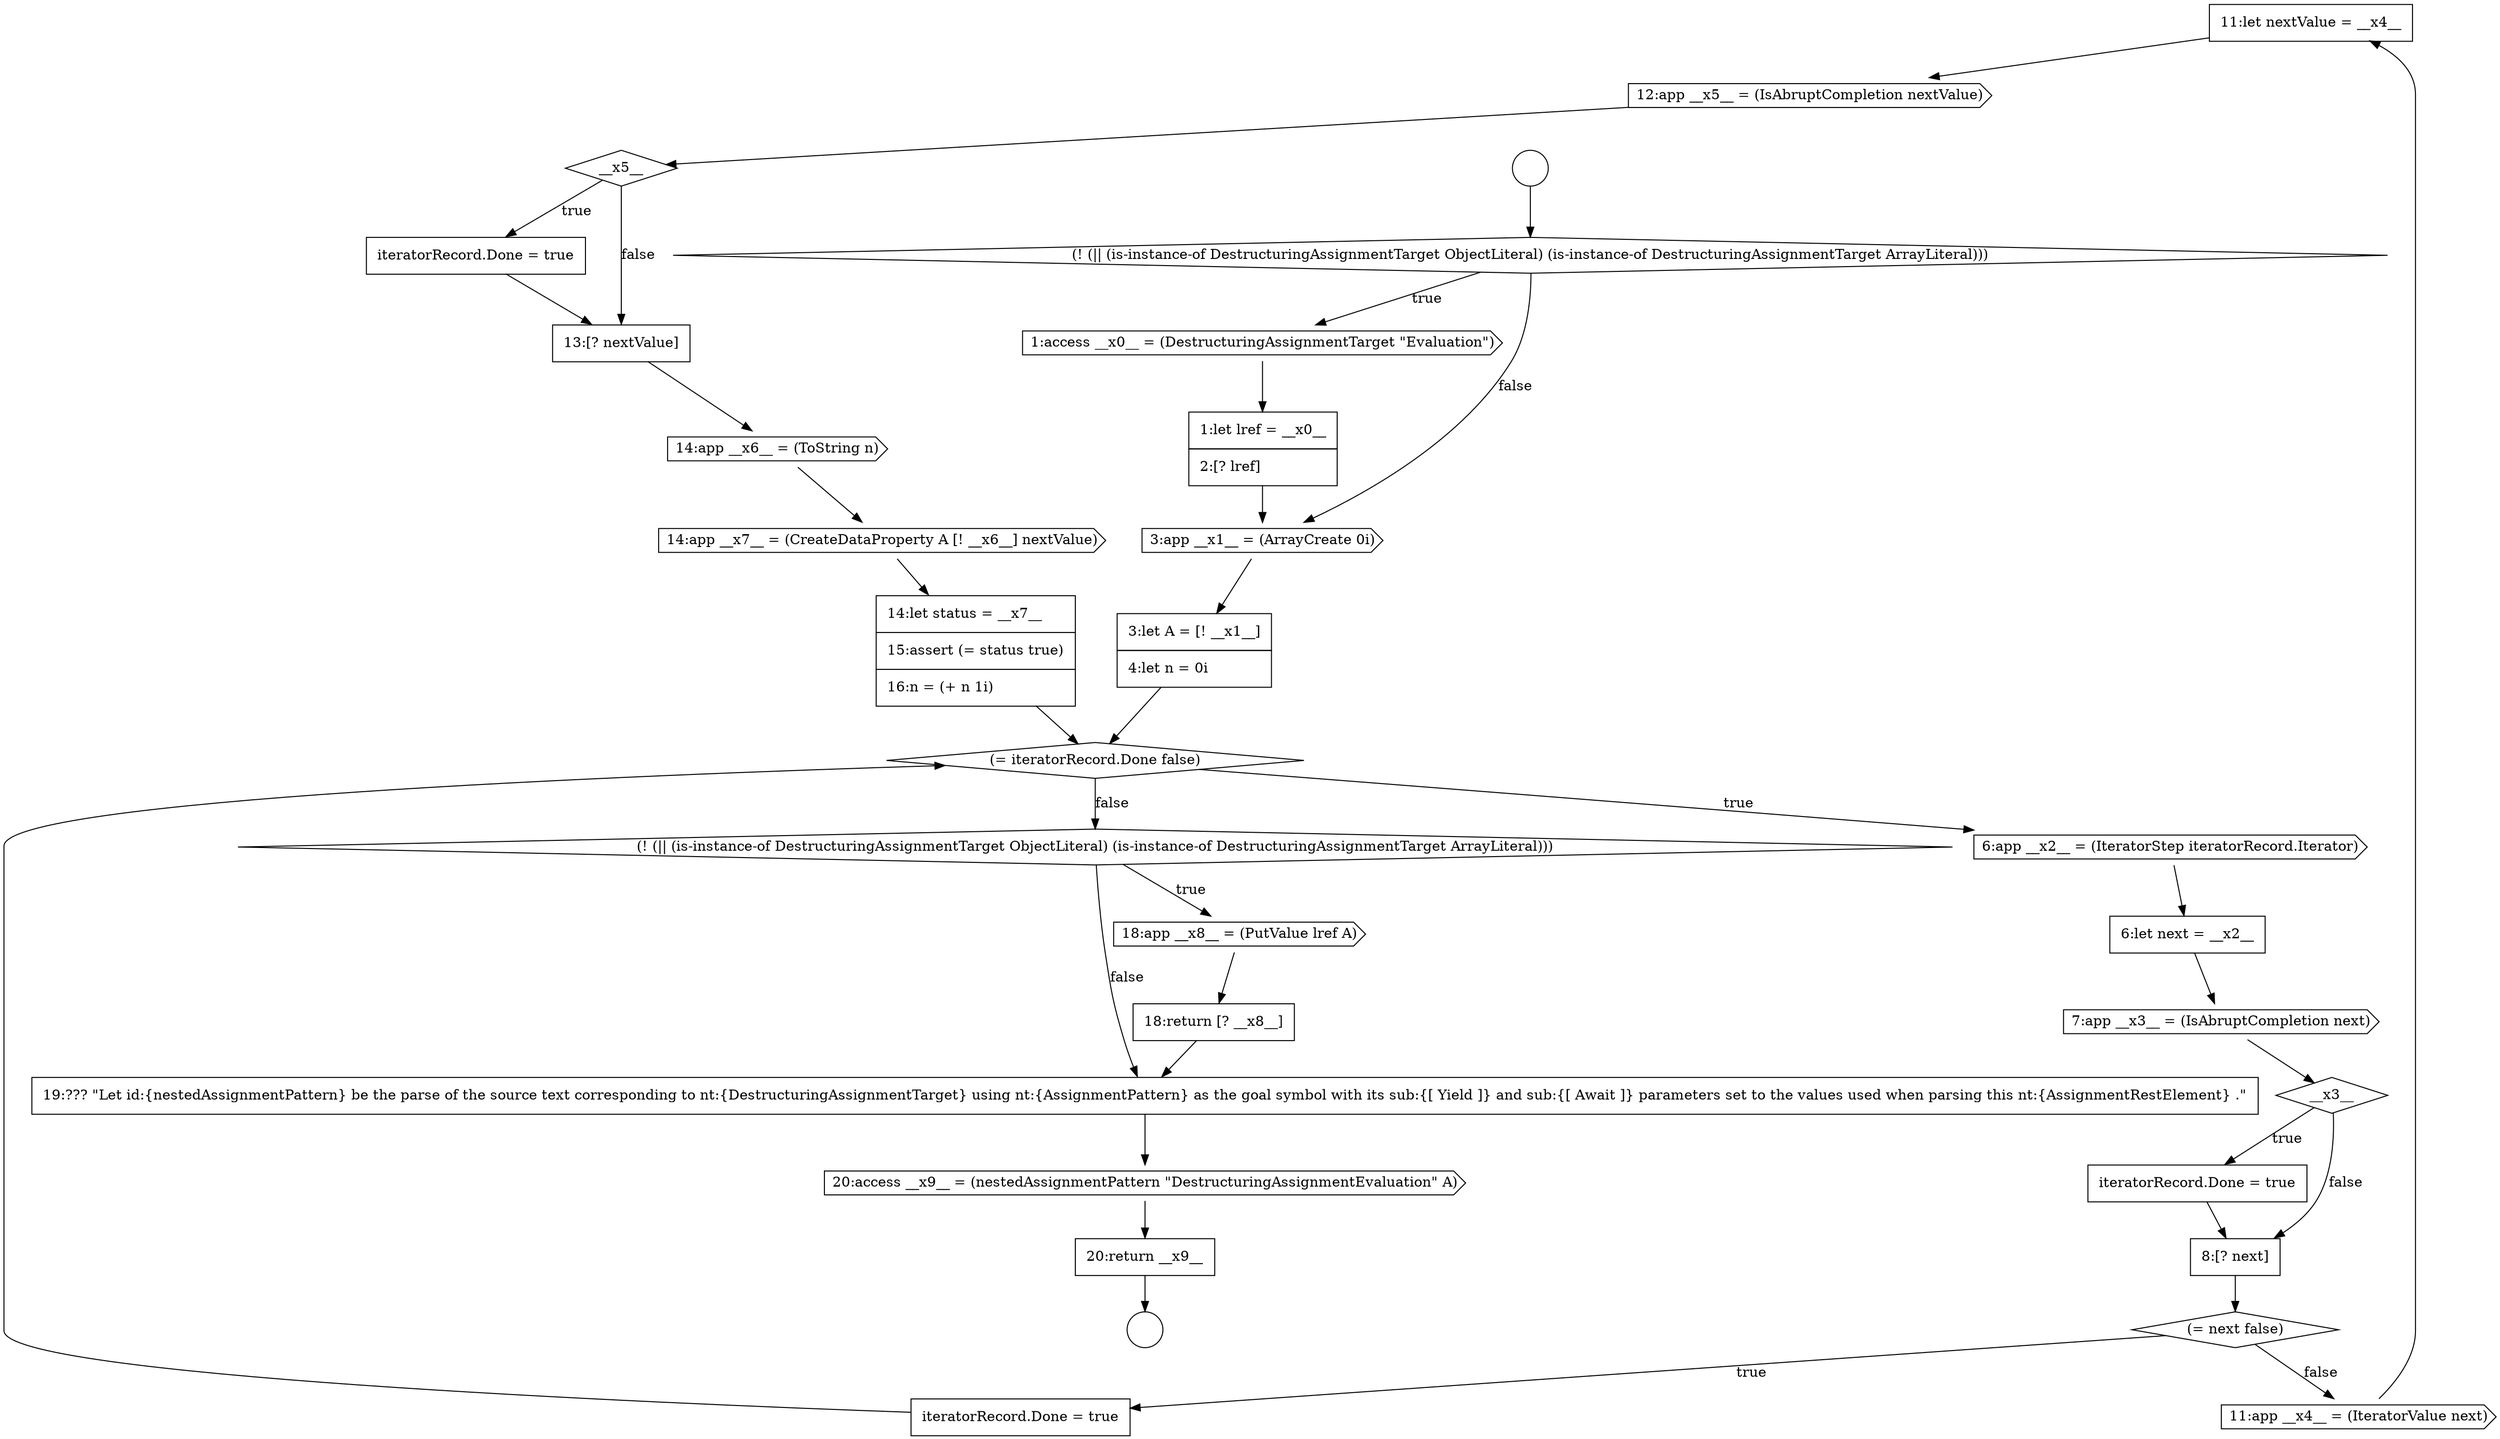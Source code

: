 digraph {
  node5116 [shape=none, margin=0, label=<<font color="black">
    <table border="0" cellborder="1" cellspacing="0" cellpadding="10">
      <tr><td align="left">11:let nextValue = __x4__</td></tr>
    </table>
  </font>> color="black" fillcolor="white" style=filled]
  node5120 [shape=none, margin=0, label=<<font color="black">
    <table border="0" cellborder="1" cellspacing="0" cellpadding="10">
      <tr><td align="left">13:[? nextValue]</td></tr>
    </table>
  </font>> color="black" fillcolor="white" style=filled]
  node5123 [shape=none, margin=0, label=<<font color="black">
    <table border="0" cellborder="1" cellspacing="0" cellpadding="10">
      <tr><td align="left">14:let status = __x7__</td></tr>
      <tr><td align="left">15:assert (= status true)</td></tr>
      <tr><td align="left">16:n = (+ n 1i)</td></tr>
    </table>
  </font>> color="black" fillcolor="white" style=filled]
  node5108 [shape=none, margin=0, label=<<font color="black">
    <table border="0" cellborder="1" cellspacing="0" cellpadding="10">
      <tr><td align="left">6:let next = __x2__</td></tr>
    </table>
  </font>> color="black" fillcolor="white" style=filled]
  node5127 [shape=none, margin=0, label=<<font color="black">
    <table border="0" cellborder="1" cellspacing="0" cellpadding="10">
      <tr><td align="left">19:??? &quot;Let id:{nestedAssignmentPattern} be the parse of the source text corresponding to nt:{DestructuringAssignmentTarget} using nt:{AssignmentPattern} as the goal symbol with its sub:{[ Yield ]} and sub:{[ Await ]} parameters set to the values used when parsing this nt:{AssignmentRestElement} .&quot;</td></tr>
    </table>
  </font>> color="black" fillcolor="white" style=filled]
  node5101 [shape=diamond, label=<<font color="black">(! (|| (is-instance-of DestructuringAssignmentTarget ObjectLiteral) (is-instance-of DestructuringAssignmentTarget ArrayLiteral)))</font>> color="black" fillcolor="white" style=filled]
  node5102 [shape=cds, label=<<font color="black">1:access __x0__ = (DestructuringAssignmentTarget &quot;Evaluation&quot;)</font>> color="black" fillcolor="white" style=filled]
  node5113 [shape=diamond, label=<<font color="black">(= next false)</font>> color="black" fillcolor="white" style=filled]
  node5107 [shape=cds, label=<<font color="black">6:app __x2__ = (IteratorStep iteratorRecord.Iterator)</font>> color="black" fillcolor="white" style=filled]
  node5118 [shape=diamond, label=<<font color="black">__x5__</font>> color="black" fillcolor="white" style=filled]
  node5103 [shape=none, margin=0, label=<<font color="black">
    <table border="0" cellborder="1" cellspacing="0" cellpadding="10">
      <tr><td align="left">1:let lref = __x0__</td></tr>
      <tr><td align="left">2:[? lref]</td></tr>
    </table>
  </font>> color="black" fillcolor="white" style=filled]
  node5114 [shape=none, margin=0, label=<<font color="black">
    <table border="0" cellborder="1" cellspacing="0" cellpadding="10">
      <tr><td align="left">iteratorRecord.Done = true</td></tr>
    </table>
  </font>> color="black" fillcolor="white" style=filled]
  node5106 [shape=diamond, label=<<font color="black">(= iteratorRecord.Done false)</font>> color="black" fillcolor="white" style=filled]
  node5100 [shape=circle label=" " color="black" fillcolor="white" style=filled]
  node5104 [shape=cds, label=<<font color="black">3:app __x1__ = (ArrayCreate 0i)</font>> color="black" fillcolor="white" style=filled]
  node5129 [shape=none, margin=0, label=<<font color="black">
    <table border="0" cellborder="1" cellspacing="0" cellpadding="10">
      <tr><td align="left">20:return __x9__</td></tr>
    </table>
  </font>> color="black" fillcolor="white" style=filled]
  node5117 [shape=cds, label=<<font color="black">12:app __x5__ = (IsAbruptCompletion nextValue)</font>> color="black" fillcolor="white" style=filled]
  node5122 [shape=cds, label=<<font color="black">14:app __x7__ = (CreateDataProperty A [! __x6__] nextValue)</font>> color="black" fillcolor="white" style=filled]
  node5112 [shape=none, margin=0, label=<<font color="black">
    <table border="0" cellborder="1" cellspacing="0" cellpadding="10">
      <tr><td align="left">8:[? next]</td></tr>
    </table>
  </font>> color="black" fillcolor="white" style=filled]
  node5126 [shape=none, margin=0, label=<<font color="black">
    <table border="0" cellborder="1" cellspacing="0" cellpadding="10">
      <tr><td align="left">18:return [? __x8__]</td></tr>
    </table>
  </font>> color="black" fillcolor="white" style=filled]
  node5121 [shape=cds, label=<<font color="black">14:app __x6__ = (ToString n)</font>> color="black" fillcolor="white" style=filled]
  node5099 [shape=circle label=" " color="black" fillcolor="white" style=filled]
  node5125 [shape=cds, label=<<font color="black">18:app __x8__ = (PutValue lref A)</font>> color="black" fillcolor="white" style=filled]
  node5111 [shape=none, margin=0, label=<<font color="black">
    <table border="0" cellborder="1" cellspacing="0" cellpadding="10">
      <tr><td align="left">iteratorRecord.Done = true</td></tr>
    </table>
  </font>> color="black" fillcolor="white" style=filled]
  node5115 [shape=cds, label=<<font color="black">11:app __x4__ = (IteratorValue next)</font>> color="black" fillcolor="white" style=filled]
  node5124 [shape=diamond, label=<<font color="black">(! (|| (is-instance-of DestructuringAssignmentTarget ObjectLiteral) (is-instance-of DestructuringAssignmentTarget ArrayLiteral)))</font>> color="black" fillcolor="white" style=filled]
  node5109 [shape=cds, label=<<font color="black">7:app __x3__ = (IsAbruptCompletion next)</font>> color="black" fillcolor="white" style=filled]
  node5119 [shape=none, margin=0, label=<<font color="black">
    <table border="0" cellborder="1" cellspacing="0" cellpadding="10">
      <tr><td align="left">iteratorRecord.Done = true</td></tr>
    </table>
  </font>> color="black" fillcolor="white" style=filled]
  node5128 [shape=cds, label=<<font color="black">20:access __x9__ = (nestedAssignmentPattern &quot;DestructuringAssignmentEvaluation&quot; A)</font>> color="black" fillcolor="white" style=filled]
  node5105 [shape=none, margin=0, label=<<font color="black">
    <table border="0" cellborder="1" cellspacing="0" cellpadding="10">
      <tr><td align="left">3:let A = [! __x1__]</td></tr>
      <tr><td align="left">4:let n = 0i</td></tr>
    </table>
  </font>> color="black" fillcolor="white" style=filled]
  node5110 [shape=diamond, label=<<font color="black">__x3__</font>> color="black" fillcolor="white" style=filled]
  node5111 -> node5112 [ color="black"]
  node5129 -> node5100 [ color="black"]
  node5105 -> node5106 [ color="black"]
  node5121 -> node5122 [ color="black"]
  node5101 -> node5102 [label=<<font color="black">true</font>> color="black"]
  node5101 -> node5104 [label=<<font color="black">false</font>> color="black"]
  node5124 -> node5125 [label=<<font color="black">true</font>> color="black"]
  node5124 -> node5127 [label=<<font color="black">false</font>> color="black"]
  node5125 -> node5126 [ color="black"]
  node5123 -> node5106 [ color="black"]
  node5110 -> node5111 [label=<<font color="black">true</font>> color="black"]
  node5110 -> node5112 [label=<<font color="black">false</font>> color="black"]
  node5103 -> node5104 [ color="black"]
  node5117 -> node5118 [ color="black"]
  node5106 -> node5107 [label=<<font color="black">true</font>> color="black"]
  node5106 -> node5124 [label=<<font color="black">false</font>> color="black"]
  node5104 -> node5105 [ color="black"]
  node5118 -> node5119 [label=<<font color="black">true</font>> color="black"]
  node5118 -> node5120 [label=<<font color="black">false</font>> color="black"]
  node5099 -> node5101 [ color="black"]
  node5108 -> node5109 [ color="black"]
  node5120 -> node5121 [ color="black"]
  node5116 -> node5117 [ color="black"]
  node5113 -> node5114 [label=<<font color="black">true</font>> color="black"]
  node5113 -> node5115 [label=<<font color="black">false</font>> color="black"]
  node5114 -> node5106 [ color="black"]
  node5112 -> node5113 [ color="black"]
  node5119 -> node5120 [ color="black"]
  node5128 -> node5129 [ color="black"]
  node5122 -> node5123 [ color="black"]
  node5107 -> node5108 [ color="black"]
  node5126 -> node5127 [ color="black"]
  node5127 -> node5128 [ color="black"]
  node5102 -> node5103 [ color="black"]
  node5109 -> node5110 [ color="black"]
  node5115 -> node5116 [ color="black"]
}

